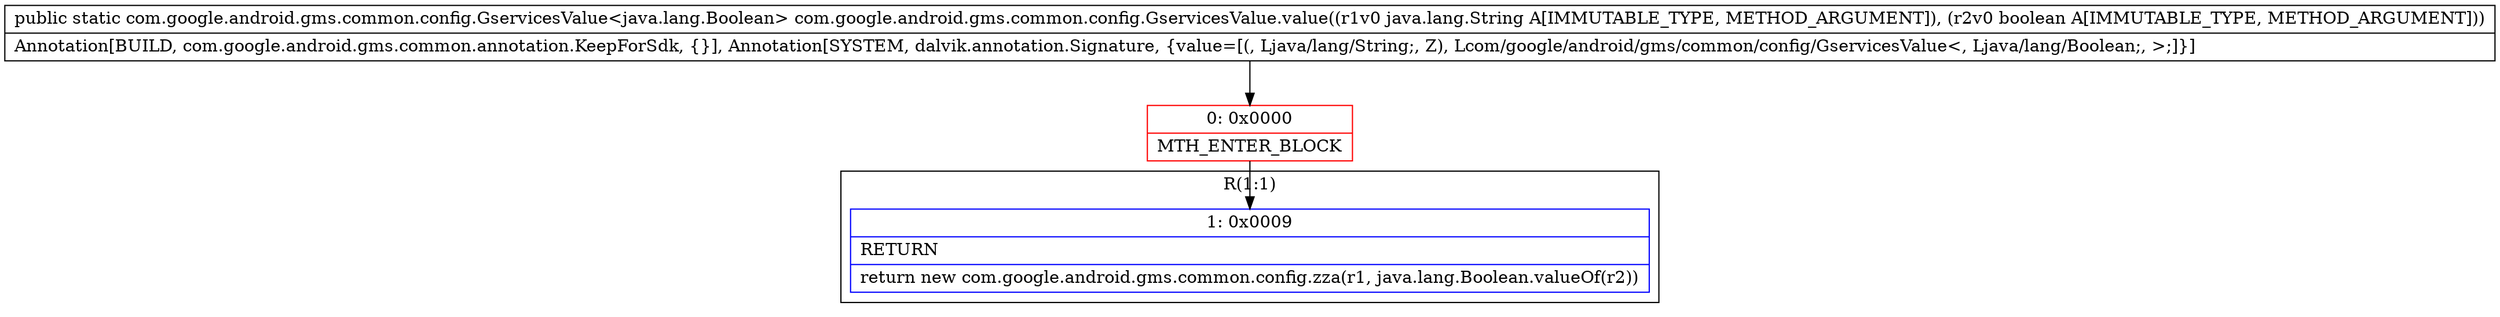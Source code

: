 digraph "CFG forcom.google.android.gms.common.config.GservicesValue.value(Ljava\/lang\/String;Z)Lcom\/google\/android\/gms\/common\/config\/GservicesValue;" {
subgraph cluster_Region_1660562213 {
label = "R(1:1)";
node [shape=record,color=blue];
Node_1 [shape=record,label="{1\:\ 0x0009|RETURN\l|return new com.google.android.gms.common.config.zza(r1, java.lang.Boolean.valueOf(r2))\l}"];
}
Node_0 [shape=record,color=red,label="{0\:\ 0x0000|MTH_ENTER_BLOCK\l}"];
MethodNode[shape=record,label="{public static com.google.android.gms.common.config.GservicesValue\<java.lang.Boolean\> com.google.android.gms.common.config.GservicesValue.value((r1v0 java.lang.String A[IMMUTABLE_TYPE, METHOD_ARGUMENT]), (r2v0 boolean A[IMMUTABLE_TYPE, METHOD_ARGUMENT]))  | Annotation[BUILD, com.google.android.gms.common.annotation.KeepForSdk, \{\}], Annotation[SYSTEM, dalvik.annotation.Signature, \{value=[(, Ljava\/lang\/String;, Z), Lcom\/google\/android\/gms\/common\/config\/GservicesValue\<, Ljava\/lang\/Boolean;, \>;]\}]\l}"];
MethodNode -> Node_0;
Node_0 -> Node_1;
}

